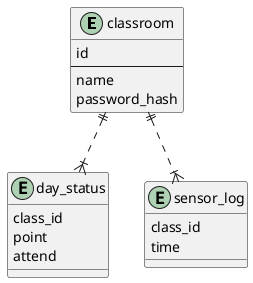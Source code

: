 @startuml
entity classroom {
  id
  --
  name
  password_hash
}

entity day_status {
  class_id
  point
  attend
}

entity sensor_log {
  class_id
  time
}

classroom ||..|{ day_status
classroom ||..|{ sensor_log
@enduml